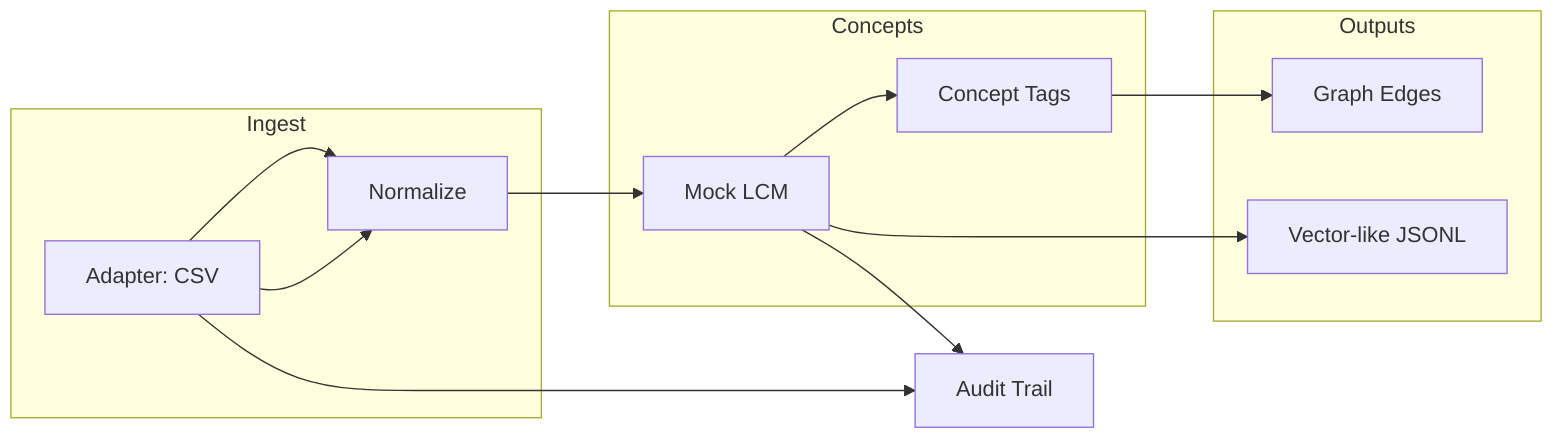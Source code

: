 flowchart LR
  subgraph Ingest
    A[Adapter: CSV] --> N[Normalize]
  end
  subgraph Concepts
    M[Mock LCM] --> T[Concept Tags]
  end
  subgraph Outputs
    T --> G[Graph Edges]
    M --> V[Vector-like JSONL]
  end
  N --> M
  A --> X[Audit Trail] & N
  M --> X